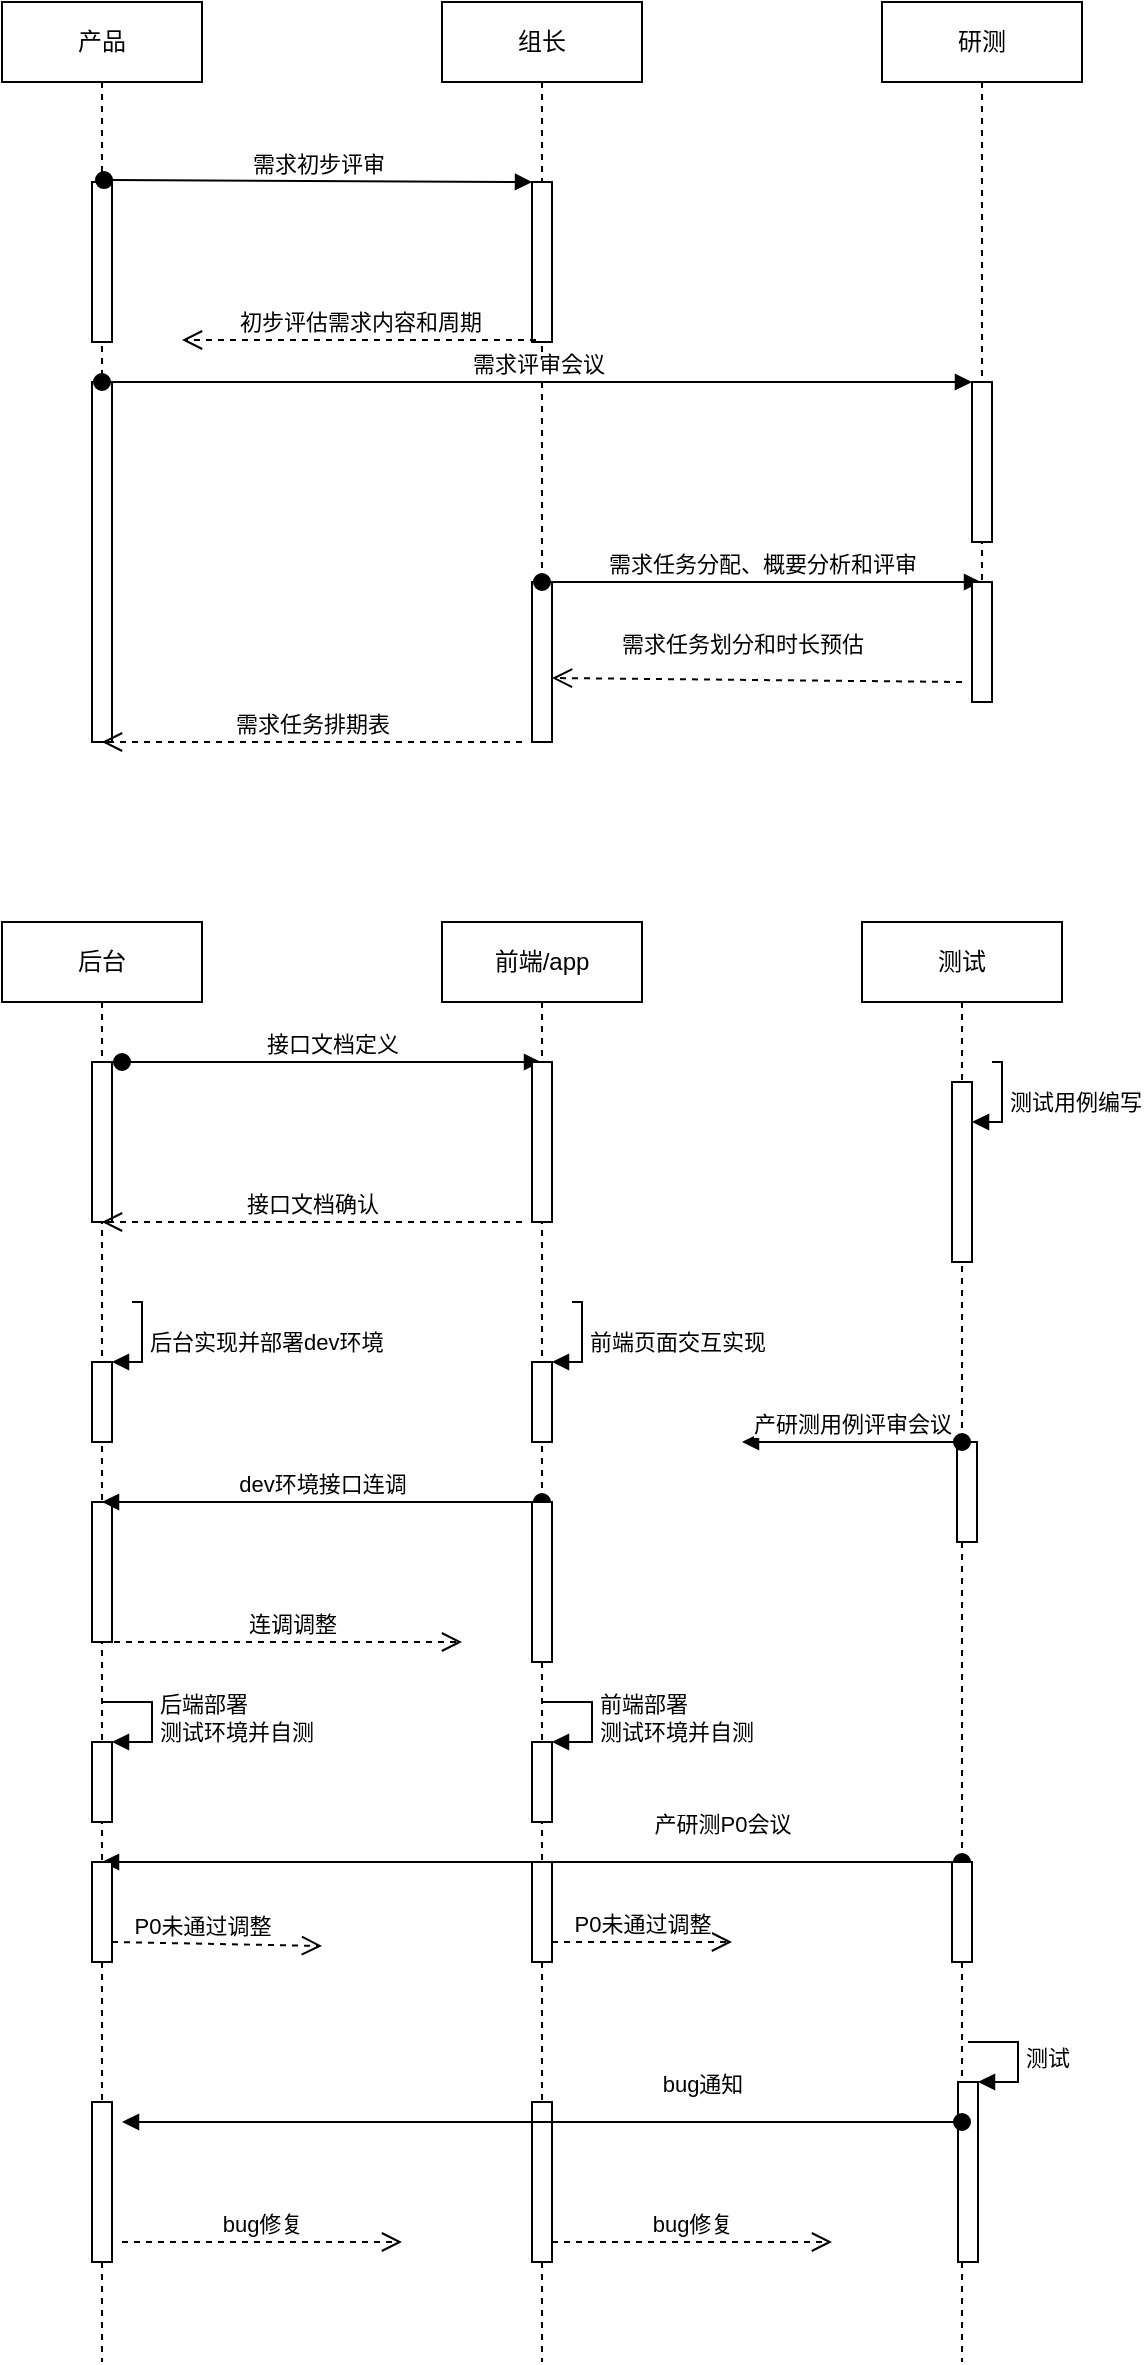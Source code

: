 <mxfile version="14.1.1" type="github">
  <diagram id="rfBHo0WlHgLrZ6Vjn7Su" name="Page-1">
    <mxGraphModel dx="1186" dy="707" grid="1" gridSize="10" guides="1" tooltips="1" connect="1" arrows="1" fold="1" page="1" pageScale="1" pageWidth="827" pageHeight="1169" math="0" shadow="0">
      <root>
        <mxCell id="0" />
        <mxCell id="1" parent="0" />
        <mxCell id="JjA0xLamq4_Y50HzqTPM-2" value="产品" style="shape=umlLifeline;perimeter=lifelinePerimeter;whiteSpace=wrap;html=1;container=1;collapsible=0;recursiveResize=0;outlineConnect=0;" vertex="1" parent="1">
          <mxGeometry x="130" y="170" width="100" height="370" as="geometry" />
        </mxCell>
        <mxCell id="JjA0xLamq4_Y50HzqTPM-8" value="" style="html=1;points=[];perimeter=orthogonalPerimeter;" vertex="1" parent="JjA0xLamq4_Y50HzqTPM-2">
          <mxGeometry x="45" y="90" width="10" height="80" as="geometry" />
        </mxCell>
        <mxCell id="JjA0xLamq4_Y50HzqTPM-13" value="" style="html=1;points=[];perimeter=orthogonalPerimeter;" vertex="1" parent="JjA0xLamq4_Y50HzqTPM-2">
          <mxGeometry x="45" y="190" width="10" height="180" as="geometry" />
        </mxCell>
        <mxCell id="JjA0xLamq4_Y50HzqTPM-3" value="组长" style="shape=umlLifeline;perimeter=lifelinePerimeter;whiteSpace=wrap;html=1;container=1;collapsible=0;recursiveResize=0;outlineConnect=0;" vertex="1" parent="1">
          <mxGeometry x="350" y="170" width="100" height="360" as="geometry" />
        </mxCell>
        <mxCell id="JjA0xLamq4_Y50HzqTPM-14" value="" style="html=1;points=[];perimeter=orthogonalPerimeter;" vertex="1" parent="JjA0xLamq4_Y50HzqTPM-3">
          <mxGeometry x="45" y="290" width="10" height="80" as="geometry" />
        </mxCell>
        <mxCell id="JjA0xLamq4_Y50HzqTPM-22" value="需求任务分配、概要分析和评审" style="html=1;verticalAlign=bottom;startArrow=oval;startFill=1;endArrow=block;startSize=8;" edge="1" parent="JjA0xLamq4_Y50HzqTPM-3" target="JjA0xLamq4_Y50HzqTPM-10">
          <mxGeometry width="60" relative="1" as="geometry">
            <mxPoint x="50" y="290" as="sourcePoint" />
            <mxPoint x="110" y="290" as="targetPoint" />
          </mxGeometry>
        </mxCell>
        <mxCell id="JjA0xLamq4_Y50HzqTPM-4" value="" style="html=1;points=[];perimeter=orthogonalPerimeter;" vertex="1" parent="1">
          <mxGeometry x="395" y="260" width="10" height="80" as="geometry" />
        </mxCell>
        <mxCell id="JjA0xLamq4_Y50HzqTPM-9" value="初步评估需求内容和周期" style="html=1;verticalAlign=bottom;endArrow=open;dashed=1;endSize=8;exitX=0.2;exitY=0.988;exitDx=0;exitDy=0;exitPerimeter=0;" edge="1" parent="1" source="JjA0xLamq4_Y50HzqTPM-4">
          <mxGeometry relative="1" as="geometry">
            <mxPoint x="350" y="340" as="sourcePoint" />
            <mxPoint x="220" y="339" as="targetPoint" />
          </mxGeometry>
        </mxCell>
        <mxCell id="JjA0xLamq4_Y50HzqTPM-10" value="研测" style="shape=umlLifeline;perimeter=lifelinePerimeter;whiteSpace=wrap;html=1;container=1;collapsible=0;recursiveResize=0;outlineConnect=0;" vertex="1" parent="1">
          <mxGeometry x="570" y="170" width="100" height="300" as="geometry" />
        </mxCell>
        <mxCell id="JjA0xLamq4_Y50HzqTPM-11" value="" style="html=1;points=[];perimeter=orthogonalPerimeter;" vertex="1" parent="JjA0xLamq4_Y50HzqTPM-10">
          <mxGeometry x="45" y="190" width="10" height="80" as="geometry" />
        </mxCell>
        <mxCell id="JjA0xLamq4_Y50HzqTPM-12" value="需求评审会议" style="html=1;verticalAlign=bottom;startArrow=oval;endArrow=block;startSize=8;" edge="1" parent="1" target="JjA0xLamq4_Y50HzqTPM-11" source="JjA0xLamq4_Y50HzqTPM-2">
          <mxGeometry relative="1" as="geometry">
            <mxPoint x="555" y="360" as="sourcePoint" />
          </mxGeometry>
        </mxCell>
        <mxCell id="JjA0xLamq4_Y50HzqTPM-5" value="需求初步评审" style="html=1;verticalAlign=bottom;startArrow=oval;endArrow=block;startSize=8;exitX=0.6;exitY=-0.012;exitDx=0;exitDy=0;exitPerimeter=0;" edge="1" target="JjA0xLamq4_Y50HzqTPM-4" parent="1" source="JjA0xLamq4_Y50HzqTPM-8">
          <mxGeometry relative="1" as="geometry">
            <mxPoint x="190" y="260" as="sourcePoint" />
          </mxGeometry>
        </mxCell>
        <mxCell id="JjA0xLamq4_Y50HzqTPM-20" value="" style="html=1;points=[];perimeter=orthogonalPerimeter;" vertex="1" parent="1">
          <mxGeometry x="615" y="460" width="10" height="60" as="geometry" />
        </mxCell>
        <mxCell id="JjA0xLamq4_Y50HzqTPM-23" value="需求任务划分和时长预估" style="html=1;verticalAlign=bottom;endArrow=open;dashed=1;endSize=8;entryX=1;entryY=0.6;entryDx=0;entryDy=0;entryPerimeter=0;" edge="1" parent="1" target="JjA0xLamq4_Y50HzqTPM-14">
          <mxGeometry x="0.074" y="-9" relative="1" as="geometry">
            <mxPoint x="610" y="510" as="sourcePoint" />
            <mxPoint x="530" y="540" as="targetPoint" />
            <Array as="points" />
            <mxPoint as="offset" />
          </mxGeometry>
        </mxCell>
        <mxCell id="JjA0xLamq4_Y50HzqTPM-24" value="需求任务排期表" style="html=1;verticalAlign=bottom;endArrow=open;dashed=1;endSize=8;" edge="1" parent="1">
          <mxGeometry relative="1" as="geometry">
            <mxPoint x="390" y="540" as="sourcePoint" />
            <mxPoint x="180" y="540" as="targetPoint" />
          </mxGeometry>
        </mxCell>
        <mxCell id="JjA0xLamq4_Y50HzqTPM-26" value="后台" style="shape=umlLifeline;perimeter=lifelinePerimeter;whiteSpace=wrap;html=1;container=1;collapsible=0;recursiveResize=0;outlineConnect=0;" vertex="1" parent="1">
          <mxGeometry x="130" y="630" width="100" height="720" as="geometry" />
        </mxCell>
        <mxCell id="JjA0xLamq4_Y50HzqTPM-27" value="" style="html=1;points=[];perimeter=orthogonalPerimeter;" vertex="1" parent="JjA0xLamq4_Y50HzqTPM-26">
          <mxGeometry x="45" y="70" width="10" height="80" as="geometry" />
        </mxCell>
        <mxCell id="JjA0xLamq4_Y50HzqTPM-32" value="接口文档定义" style="html=1;verticalAlign=bottom;startArrow=oval;startFill=1;endArrow=block;startSize=8;" edge="1" parent="JjA0xLamq4_Y50HzqTPM-26" target="JjA0xLamq4_Y50HzqTPM-28">
          <mxGeometry width="60" relative="1" as="geometry">
            <mxPoint x="60" y="70" as="sourcePoint" />
            <mxPoint x="120" y="70" as="targetPoint" />
          </mxGeometry>
        </mxCell>
        <mxCell id="JjA0xLamq4_Y50HzqTPM-35" value="" style="html=1;points=[];perimeter=orthogonalPerimeter;" vertex="1" parent="JjA0xLamq4_Y50HzqTPM-26">
          <mxGeometry x="45" y="220" width="10" height="40" as="geometry" />
        </mxCell>
        <mxCell id="JjA0xLamq4_Y50HzqTPM-36" value="后台实现并部署dev环境" style="edgeStyle=orthogonalEdgeStyle;html=1;align=left;spacingLeft=2;endArrow=block;rounded=0;entryX=1;entryY=0;" edge="1" target="JjA0xLamq4_Y50HzqTPM-35" parent="JjA0xLamq4_Y50HzqTPM-26">
          <mxGeometry relative="1" as="geometry">
            <mxPoint x="65" y="190" as="sourcePoint" />
            <Array as="points">
              <mxPoint x="70" y="190" />
              <mxPoint x="70" y="220" />
            </Array>
          </mxGeometry>
        </mxCell>
        <mxCell id="JjA0xLamq4_Y50HzqTPM-42" value="" style="html=1;points=[];perimeter=orthogonalPerimeter;" vertex="1" parent="JjA0xLamq4_Y50HzqTPM-26">
          <mxGeometry x="45" y="290" width="10" height="70" as="geometry" />
        </mxCell>
        <mxCell id="JjA0xLamq4_Y50HzqTPM-43" value="连调调整" style="html=1;verticalAlign=bottom;endArrow=open;dashed=1;endSize=8;" edge="1" parent="JjA0xLamq4_Y50HzqTPM-26">
          <mxGeometry x="0.05" relative="1" as="geometry">
            <mxPoint x="50" y="360" as="sourcePoint" />
            <mxPoint x="230" y="360" as="targetPoint" />
            <mxPoint as="offset" />
          </mxGeometry>
        </mxCell>
        <mxCell id="JjA0xLamq4_Y50HzqTPM-61" value="" style="html=1;points=[];perimeter=orthogonalPerimeter;" vertex="1" parent="JjA0xLamq4_Y50HzqTPM-26">
          <mxGeometry x="45" y="410" width="10" height="40" as="geometry" />
        </mxCell>
        <mxCell id="JjA0xLamq4_Y50HzqTPM-62" value="后端部署&lt;br&gt;测试环境并自测" style="edgeStyle=orthogonalEdgeStyle;html=1;align=left;spacingLeft=2;endArrow=block;rounded=0;entryX=1;entryY=0;" edge="1" target="JjA0xLamq4_Y50HzqTPM-61" parent="JjA0xLamq4_Y50HzqTPM-26">
          <mxGeometry relative="1" as="geometry">
            <mxPoint x="50" y="390" as="sourcePoint" />
            <Array as="points">
              <mxPoint x="75" y="390" />
            </Array>
          </mxGeometry>
        </mxCell>
        <mxCell id="JjA0xLamq4_Y50HzqTPM-74" value="" style="html=1;points=[];perimeter=orthogonalPerimeter;" vertex="1" parent="JjA0xLamq4_Y50HzqTPM-26">
          <mxGeometry x="45" y="590" width="10" height="80" as="geometry" />
        </mxCell>
        <mxCell id="JjA0xLamq4_Y50HzqTPM-76" value="bug修复" style="html=1;verticalAlign=bottom;endArrow=open;dashed=1;endSize=8;" edge="1" parent="JjA0xLamq4_Y50HzqTPM-26">
          <mxGeometry relative="1" as="geometry">
            <mxPoint x="60" y="660" as="sourcePoint" />
            <mxPoint x="200" y="660" as="targetPoint" />
          </mxGeometry>
        </mxCell>
        <mxCell id="JjA0xLamq4_Y50HzqTPM-28" value="前端/app" style="shape=umlLifeline;perimeter=lifelinePerimeter;whiteSpace=wrap;html=1;container=1;collapsible=0;recursiveResize=0;outlineConnect=0;" vertex="1" parent="1">
          <mxGeometry x="350" y="630" width="100" height="720" as="geometry" />
        </mxCell>
        <mxCell id="JjA0xLamq4_Y50HzqTPM-29" value="" style="html=1;points=[];perimeter=orthogonalPerimeter;" vertex="1" parent="JjA0xLamq4_Y50HzqTPM-28">
          <mxGeometry x="45" y="70" width="10" height="80" as="geometry" />
        </mxCell>
        <mxCell id="JjA0xLamq4_Y50HzqTPM-38" value="" style="html=1;points=[];perimeter=orthogonalPerimeter;" vertex="1" parent="JjA0xLamq4_Y50HzqTPM-28">
          <mxGeometry x="45" y="220" width="10" height="40" as="geometry" />
        </mxCell>
        <mxCell id="JjA0xLamq4_Y50HzqTPM-39" value="前端页面交互实现" style="edgeStyle=orthogonalEdgeStyle;html=1;align=left;spacingLeft=2;endArrow=block;rounded=0;entryX=1;entryY=0;" edge="1" parent="JjA0xLamq4_Y50HzqTPM-28" target="JjA0xLamq4_Y50HzqTPM-38">
          <mxGeometry relative="1" as="geometry">
            <mxPoint x="65" y="190" as="sourcePoint" />
            <Array as="points">
              <mxPoint x="70" y="190" />
              <mxPoint x="70" y="220" />
            </Array>
          </mxGeometry>
        </mxCell>
        <mxCell id="JjA0xLamq4_Y50HzqTPM-41" value="dev环境接口连调" style="html=1;verticalAlign=bottom;startArrow=oval;startFill=1;endArrow=block;startSize=8;" edge="1" parent="JjA0xLamq4_Y50HzqTPM-28" target="JjA0xLamq4_Y50HzqTPM-26">
          <mxGeometry width="60" relative="1" as="geometry">
            <mxPoint x="50" y="290" as="sourcePoint" />
            <mxPoint x="110" y="290" as="targetPoint" />
          </mxGeometry>
        </mxCell>
        <mxCell id="JjA0xLamq4_Y50HzqTPM-63" value="" style="html=1;points=[];perimeter=orthogonalPerimeter;" vertex="1" parent="JjA0xLamq4_Y50HzqTPM-28">
          <mxGeometry x="45" y="410" width="10" height="40" as="geometry" />
        </mxCell>
        <mxCell id="JjA0xLamq4_Y50HzqTPM-64" value="前端部署&lt;br&gt;测试环境并自测" style="edgeStyle=orthogonalEdgeStyle;html=1;align=left;spacingLeft=2;endArrow=block;rounded=0;entryX=1;entryY=0;" edge="1" target="JjA0xLamq4_Y50HzqTPM-63" parent="JjA0xLamq4_Y50HzqTPM-28">
          <mxGeometry relative="1" as="geometry">
            <mxPoint x="50" y="390" as="sourcePoint" />
            <Array as="points">
              <mxPoint x="75" y="390" />
            </Array>
          </mxGeometry>
        </mxCell>
        <mxCell id="JjA0xLamq4_Y50HzqTPM-75" value="" style="html=1;points=[];perimeter=orthogonalPerimeter;" vertex="1" parent="JjA0xLamq4_Y50HzqTPM-28">
          <mxGeometry x="45" y="590" width="10" height="80" as="geometry" />
        </mxCell>
        <mxCell id="JjA0xLamq4_Y50HzqTPM-30" value="测试" style="shape=umlLifeline;perimeter=lifelinePerimeter;whiteSpace=wrap;html=1;container=1;collapsible=0;recursiveResize=0;outlineConnect=0;" vertex="1" parent="1">
          <mxGeometry x="560" y="630" width="100" height="720" as="geometry" />
        </mxCell>
        <mxCell id="JjA0xLamq4_Y50HzqTPM-31" value="" style="html=1;points=[];perimeter=orthogonalPerimeter;" vertex="1" parent="JjA0xLamq4_Y50HzqTPM-30">
          <mxGeometry x="45" y="80" width="10" height="90" as="geometry" />
        </mxCell>
        <mxCell id="JjA0xLamq4_Y50HzqTPM-65" value="产研测P0会议" style="html=1;verticalAlign=bottom;startArrow=oval;startFill=1;endArrow=block;startSize=8;" edge="1" parent="JjA0xLamq4_Y50HzqTPM-30" target="JjA0xLamq4_Y50HzqTPM-26">
          <mxGeometry x="-0.443" y="-10" width="60" relative="1" as="geometry">
            <mxPoint x="50" y="470" as="sourcePoint" />
            <mxPoint x="110" y="470" as="targetPoint" />
            <mxPoint as="offset" />
          </mxGeometry>
        </mxCell>
        <mxCell id="JjA0xLamq4_Y50HzqTPM-70" value="" style="html=1;points=[];perimeter=orthogonalPerimeter;" vertex="1" parent="JjA0xLamq4_Y50HzqTPM-30">
          <mxGeometry x="48" y="580" width="10" height="90" as="geometry" />
        </mxCell>
        <mxCell id="JjA0xLamq4_Y50HzqTPM-71" value="测试" style="edgeStyle=orthogonalEdgeStyle;html=1;align=left;spacingLeft=2;endArrow=block;rounded=0;entryX=1;entryY=0;" edge="1" target="JjA0xLamq4_Y50HzqTPM-70" parent="JjA0xLamq4_Y50HzqTPM-30">
          <mxGeometry relative="1" as="geometry">
            <mxPoint x="53" y="560" as="sourcePoint" />
            <Array as="points">
              <mxPoint x="78" y="560" />
            </Array>
          </mxGeometry>
        </mxCell>
        <mxCell id="JjA0xLamq4_Y50HzqTPM-72" value="bug通知" style="html=1;verticalAlign=bottom;startArrow=oval;startFill=1;endArrow=block;startSize=8;" edge="1" parent="JjA0xLamq4_Y50HzqTPM-30">
          <mxGeometry x="-0.381" y="-10" width="60" relative="1" as="geometry">
            <mxPoint x="50" y="600" as="sourcePoint" />
            <mxPoint x="-370" y="600" as="targetPoint" />
            <mxPoint as="offset" />
          </mxGeometry>
        </mxCell>
        <mxCell id="JjA0xLamq4_Y50HzqTPM-33" value="接口文档确认" style="html=1;verticalAlign=bottom;endArrow=open;dashed=1;endSize=8;" edge="1" parent="1" target="JjA0xLamq4_Y50HzqTPM-26">
          <mxGeometry relative="1" as="geometry">
            <mxPoint x="390" y="780" as="sourcePoint" />
            <mxPoint x="310" y="780" as="targetPoint" />
          </mxGeometry>
        </mxCell>
        <mxCell id="JjA0xLamq4_Y50HzqTPM-40" value="" style="html=1;points=[];perimeter=orthogonalPerimeter;" vertex="1" parent="1">
          <mxGeometry x="395" y="920" width="10" height="80" as="geometry" />
        </mxCell>
        <mxCell id="JjA0xLamq4_Y50HzqTPM-44" value="测试用例编写" style="edgeStyle=orthogonalEdgeStyle;html=1;align=left;spacingLeft=2;endArrow=block;rounded=0;entryX=1;entryY=0;" edge="1" parent="1">
          <mxGeometry relative="1" as="geometry">
            <mxPoint x="625" y="700" as="sourcePoint" />
            <Array as="points">
              <mxPoint x="630" y="700" />
              <mxPoint x="630" y="730" />
            </Array>
            <mxPoint x="615" y="730" as="targetPoint" />
          </mxGeometry>
        </mxCell>
        <mxCell id="JjA0xLamq4_Y50HzqTPM-45" value="" style="html=1;points=[];perimeter=orthogonalPerimeter;" vertex="1" parent="1">
          <mxGeometry x="607.5" y="890" width="10" height="50" as="geometry" />
        </mxCell>
        <mxCell id="JjA0xLamq4_Y50HzqTPM-50" value="产研测用例评审会议" style="html=1;verticalAlign=bottom;startArrow=oval;startFill=1;endArrow=block;startSize=8;" edge="1" parent="1">
          <mxGeometry width="60" relative="1" as="geometry">
            <mxPoint x="610" y="890" as="sourcePoint" />
            <mxPoint x="500" y="890" as="targetPoint" />
          </mxGeometry>
        </mxCell>
        <mxCell id="JjA0xLamq4_Y50HzqTPM-56" value="P0未通过调整" style="html=1;verticalAlign=bottom;endArrow=open;dashed=1;endSize=8;" edge="1" parent="1">
          <mxGeometry relative="1" as="geometry">
            <mxPoint x="405" y="1140" as="sourcePoint" />
            <mxPoint x="495" y="1140" as="targetPoint" />
            <mxPoint as="offset" />
          </mxGeometry>
        </mxCell>
        <mxCell id="JjA0xLamq4_Y50HzqTPM-58" value="P0未通过调整" style="html=1;verticalAlign=bottom;endArrow=open;dashed=1;endSize=8;exitX=1;exitY=0.8;exitDx=0;exitDy=0;exitPerimeter=0;" edge="1" parent="1" source="JjA0xLamq4_Y50HzqTPM-54">
          <mxGeometry x="-0.143" relative="1" as="geometry">
            <mxPoint x="185" y="1120" as="sourcePoint" />
            <mxPoint x="290" y="1142" as="targetPoint" />
            <Array as="points" />
            <mxPoint as="offset" />
          </mxGeometry>
        </mxCell>
        <mxCell id="JjA0xLamq4_Y50HzqTPM-54" value="" style="html=1;points=[];perimeter=orthogonalPerimeter;" vertex="1" parent="1">
          <mxGeometry x="175" y="1100" width="10" height="50" as="geometry" />
        </mxCell>
        <mxCell id="JjA0xLamq4_Y50HzqTPM-53" value="" style="html=1;points=[];perimeter=orthogonalPerimeter;" vertex="1" parent="1">
          <mxGeometry x="395" y="1100" width="10" height="50" as="geometry" />
        </mxCell>
        <mxCell id="JjA0xLamq4_Y50HzqTPM-47" value="" style="html=1;points=[];perimeter=orthogonalPerimeter;" vertex="1" parent="1">
          <mxGeometry x="605" y="1100" width="10" height="50" as="geometry" />
        </mxCell>
        <mxCell id="JjA0xLamq4_Y50HzqTPM-77" value="bug修复" style="html=1;verticalAlign=bottom;endArrow=open;dashed=1;endSize=8;" edge="1" parent="1">
          <mxGeometry relative="1" as="geometry">
            <mxPoint x="405" y="1290" as="sourcePoint" />
            <mxPoint x="545" y="1290" as="targetPoint" />
          </mxGeometry>
        </mxCell>
      </root>
    </mxGraphModel>
  </diagram>
</mxfile>

